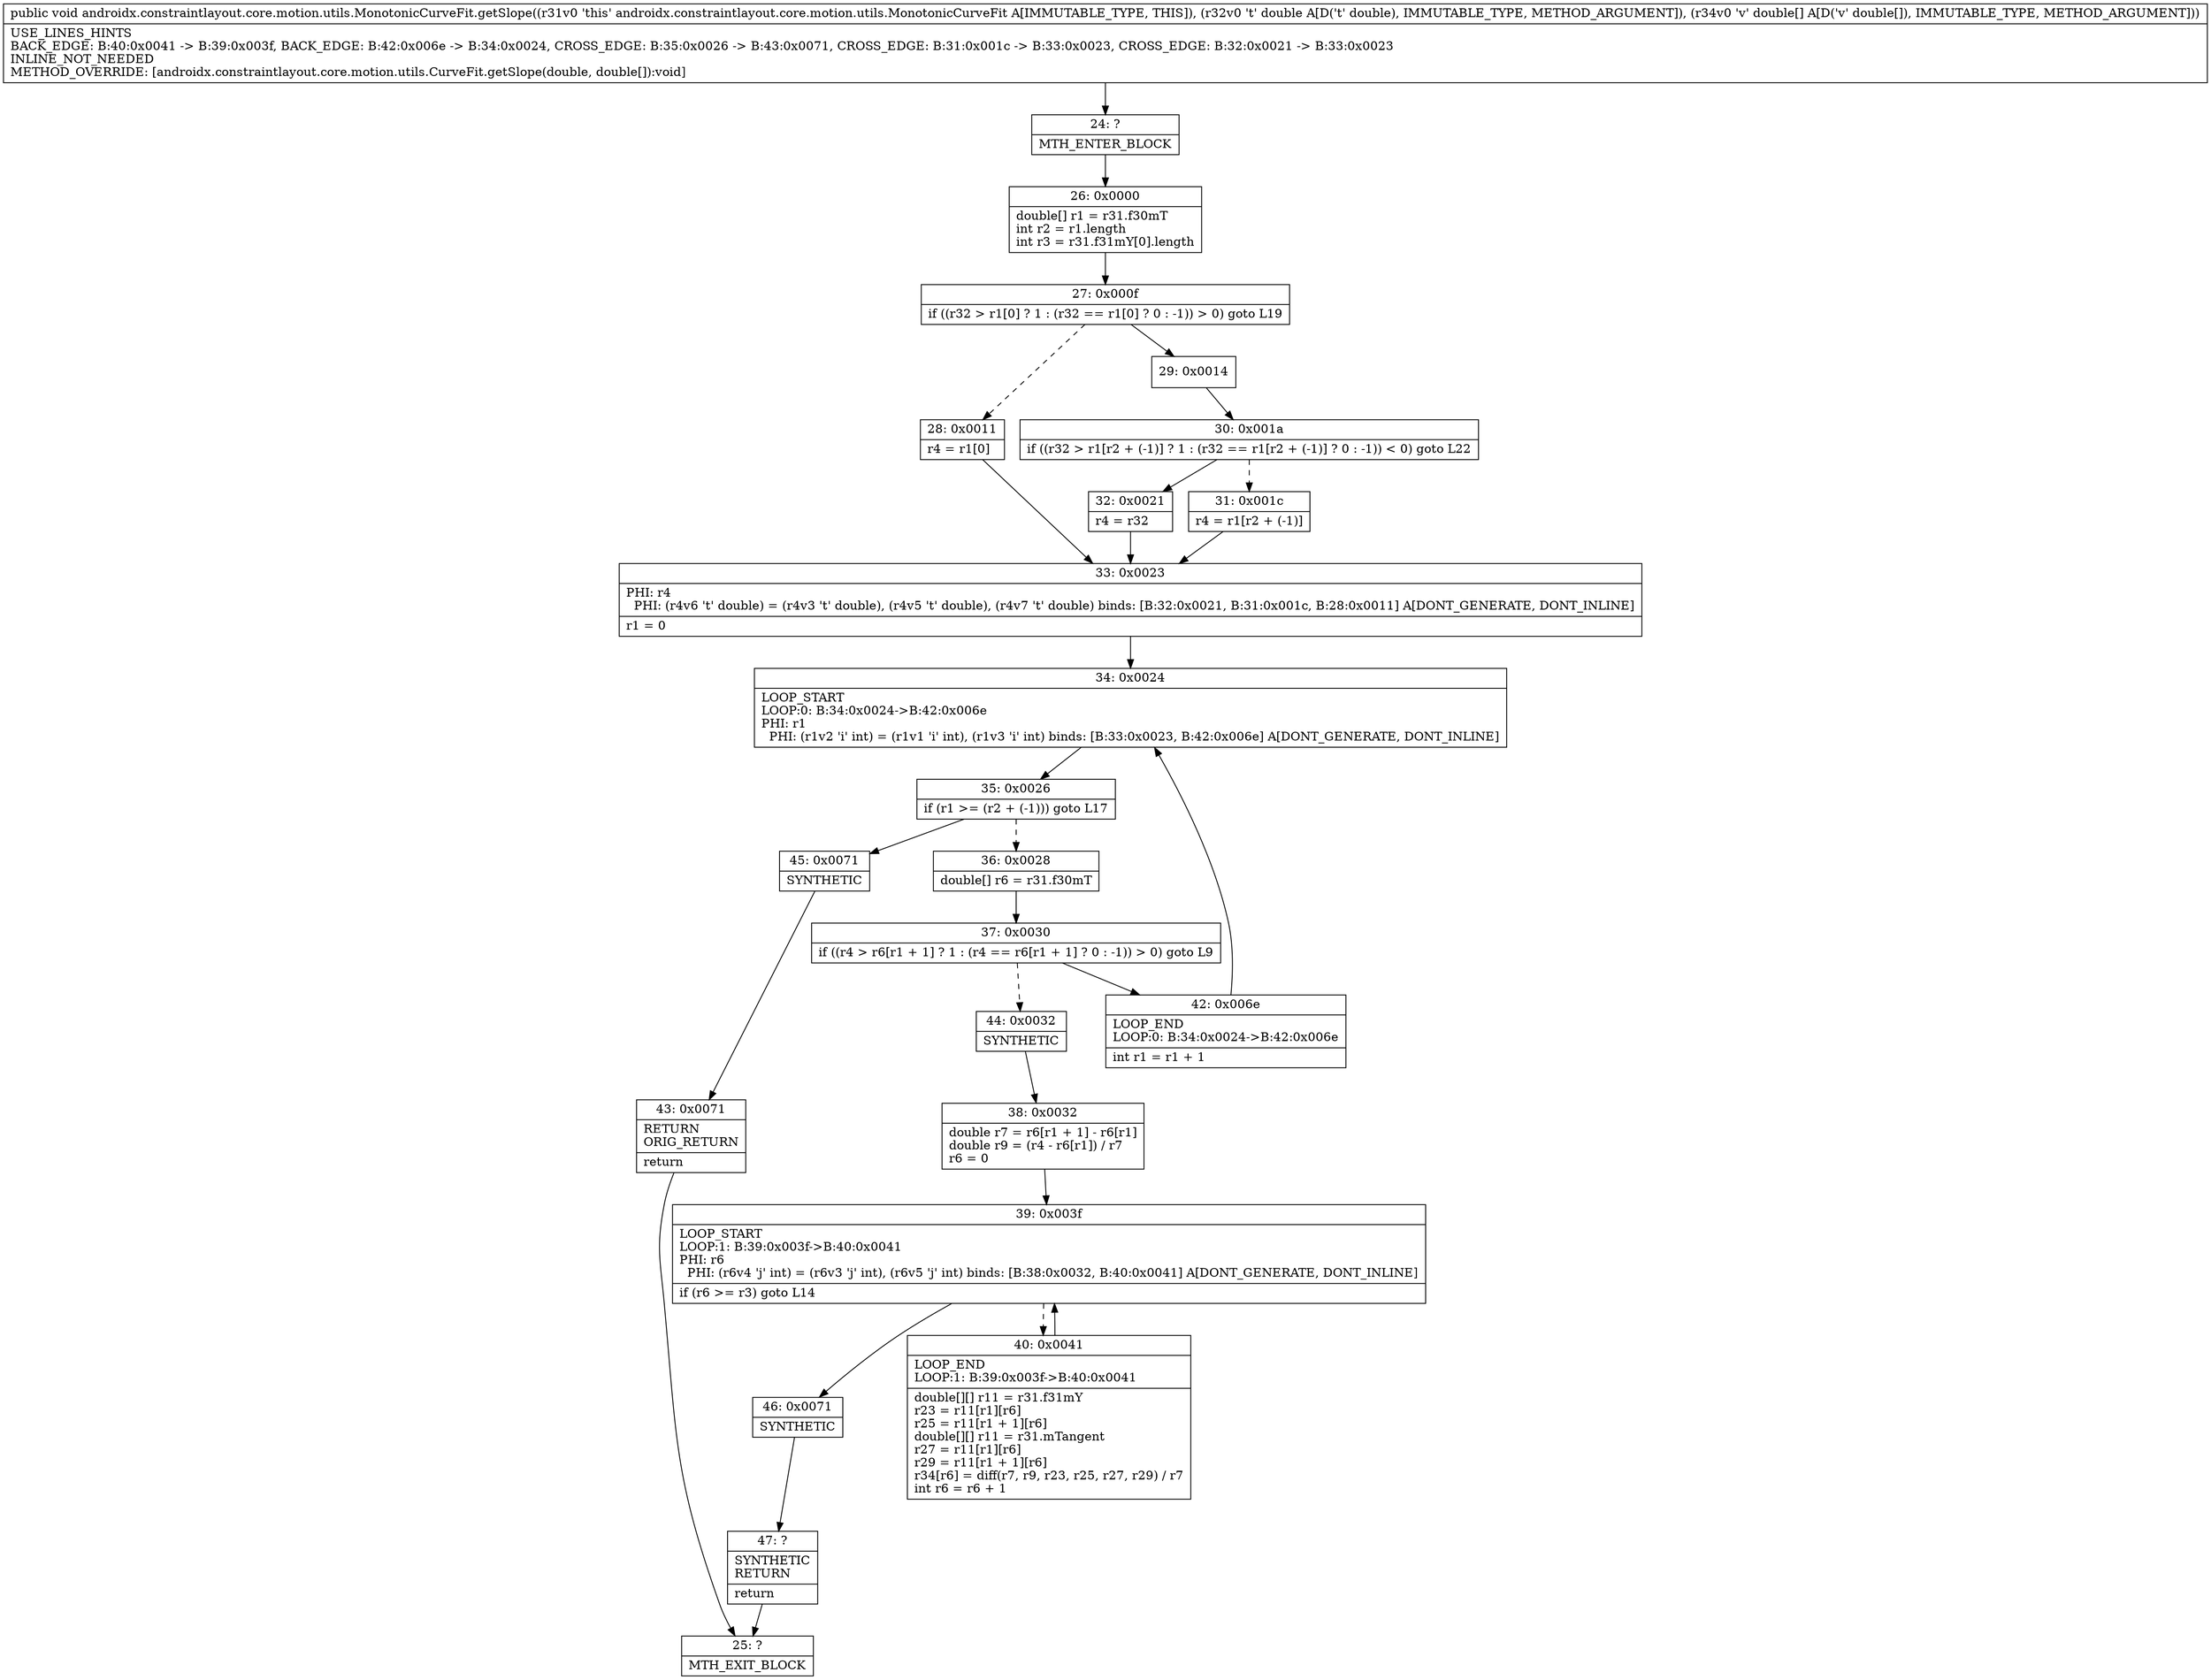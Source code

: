 digraph "CFG forandroidx.constraintlayout.core.motion.utils.MonotonicCurveFit.getSlope(D[D)V" {
Node_24 [shape=record,label="{24\:\ ?|MTH_ENTER_BLOCK\l}"];
Node_26 [shape=record,label="{26\:\ 0x0000|double[] r1 = r31.f30mT\lint r2 = r1.length\lint r3 = r31.f31mY[0].length\l}"];
Node_27 [shape=record,label="{27\:\ 0x000f|if ((r32 \> r1[0] ? 1 : (r32 == r1[0] ? 0 : \-1)) \> 0) goto L19\l}"];
Node_28 [shape=record,label="{28\:\ 0x0011|r4 = r1[0]\l}"];
Node_33 [shape=record,label="{33\:\ 0x0023|PHI: r4 \l  PHI: (r4v6 't' double) = (r4v3 't' double), (r4v5 't' double), (r4v7 't' double) binds: [B:32:0x0021, B:31:0x001c, B:28:0x0011] A[DONT_GENERATE, DONT_INLINE]\l|r1 = 0\l}"];
Node_34 [shape=record,label="{34\:\ 0x0024|LOOP_START\lLOOP:0: B:34:0x0024\-\>B:42:0x006e\lPHI: r1 \l  PHI: (r1v2 'i' int) = (r1v1 'i' int), (r1v3 'i' int) binds: [B:33:0x0023, B:42:0x006e] A[DONT_GENERATE, DONT_INLINE]\l}"];
Node_35 [shape=record,label="{35\:\ 0x0026|if (r1 \>= (r2 + (\-1))) goto L17\l}"];
Node_36 [shape=record,label="{36\:\ 0x0028|double[] r6 = r31.f30mT\l}"];
Node_37 [shape=record,label="{37\:\ 0x0030|if ((r4 \> r6[r1 + 1] ? 1 : (r4 == r6[r1 + 1] ? 0 : \-1)) \> 0) goto L9\l}"];
Node_42 [shape=record,label="{42\:\ 0x006e|LOOP_END\lLOOP:0: B:34:0x0024\-\>B:42:0x006e\l|int r1 = r1 + 1\l}"];
Node_44 [shape=record,label="{44\:\ 0x0032|SYNTHETIC\l}"];
Node_38 [shape=record,label="{38\:\ 0x0032|double r7 = r6[r1 + 1] \- r6[r1]\ldouble r9 = (r4 \- r6[r1]) \/ r7\lr6 = 0\l}"];
Node_39 [shape=record,label="{39\:\ 0x003f|LOOP_START\lLOOP:1: B:39:0x003f\-\>B:40:0x0041\lPHI: r6 \l  PHI: (r6v4 'j' int) = (r6v3 'j' int), (r6v5 'j' int) binds: [B:38:0x0032, B:40:0x0041] A[DONT_GENERATE, DONT_INLINE]\l|if (r6 \>= r3) goto L14\l}"];
Node_40 [shape=record,label="{40\:\ 0x0041|LOOP_END\lLOOP:1: B:39:0x003f\-\>B:40:0x0041\l|double[][] r11 = r31.f31mY\lr23 = r11[r1][r6]\lr25 = r11[r1 + 1][r6]\ldouble[][] r11 = r31.mTangent\lr27 = r11[r1][r6]\lr29 = r11[r1 + 1][r6]\lr34[r6] = diff(r7, r9, r23, r25, r27, r29) \/ r7\lint r6 = r6 + 1\l}"];
Node_46 [shape=record,label="{46\:\ 0x0071|SYNTHETIC\l}"];
Node_47 [shape=record,label="{47\:\ ?|SYNTHETIC\lRETURN\l|return\l}"];
Node_25 [shape=record,label="{25\:\ ?|MTH_EXIT_BLOCK\l}"];
Node_45 [shape=record,label="{45\:\ 0x0071|SYNTHETIC\l}"];
Node_43 [shape=record,label="{43\:\ 0x0071|RETURN\lORIG_RETURN\l|return\l}"];
Node_29 [shape=record,label="{29\:\ 0x0014}"];
Node_30 [shape=record,label="{30\:\ 0x001a|if ((r32 \> r1[r2 + (\-1)] ? 1 : (r32 == r1[r2 + (\-1)] ? 0 : \-1)) \< 0) goto L22\l}"];
Node_31 [shape=record,label="{31\:\ 0x001c|r4 = r1[r2 + (\-1)]\l}"];
Node_32 [shape=record,label="{32\:\ 0x0021|r4 = r32\l}"];
MethodNode[shape=record,label="{public void androidx.constraintlayout.core.motion.utils.MonotonicCurveFit.getSlope((r31v0 'this' androidx.constraintlayout.core.motion.utils.MonotonicCurveFit A[IMMUTABLE_TYPE, THIS]), (r32v0 't' double A[D('t' double), IMMUTABLE_TYPE, METHOD_ARGUMENT]), (r34v0 'v' double[] A[D('v' double[]), IMMUTABLE_TYPE, METHOD_ARGUMENT]))  | USE_LINES_HINTS\lBACK_EDGE: B:40:0x0041 \-\> B:39:0x003f, BACK_EDGE: B:42:0x006e \-\> B:34:0x0024, CROSS_EDGE: B:35:0x0026 \-\> B:43:0x0071, CROSS_EDGE: B:31:0x001c \-\> B:33:0x0023, CROSS_EDGE: B:32:0x0021 \-\> B:33:0x0023\lINLINE_NOT_NEEDED\lMETHOD_OVERRIDE: [androidx.constraintlayout.core.motion.utils.CurveFit.getSlope(double, double[]):void]\l}"];
MethodNode -> Node_24;Node_24 -> Node_26;
Node_26 -> Node_27;
Node_27 -> Node_28[style=dashed];
Node_27 -> Node_29;
Node_28 -> Node_33;
Node_33 -> Node_34;
Node_34 -> Node_35;
Node_35 -> Node_36[style=dashed];
Node_35 -> Node_45;
Node_36 -> Node_37;
Node_37 -> Node_42;
Node_37 -> Node_44[style=dashed];
Node_42 -> Node_34;
Node_44 -> Node_38;
Node_38 -> Node_39;
Node_39 -> Node_40[style=dashed];
Node_39 -> Node_46;
Node_40 -> Node_39;
Node_46 -> Node_47;
Node_47 -> Node_25;
Node_45 -> Node_43;
Node_43 -> Node_25;
Node_29 -> Node_30;
Node_30 -> Node_31[style=dashed];
Node_30 -> Node_32;
Node_31 -> Node_33;
Node_32 -> Node_33;
}

